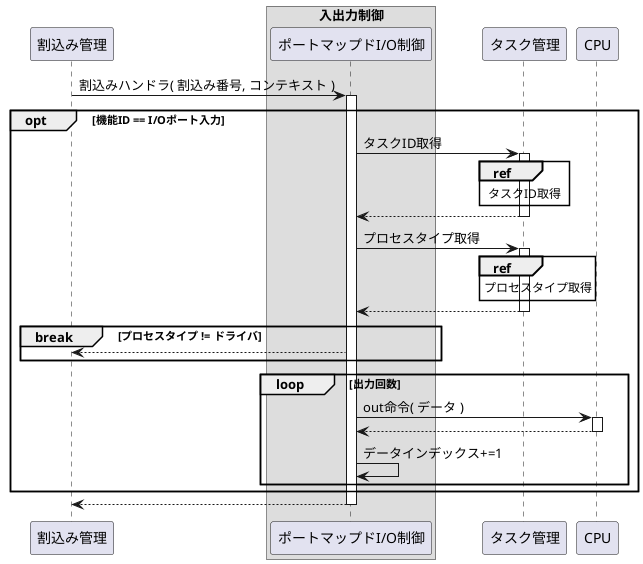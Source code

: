 @startuml

participant "割込み管理" as Intmng
box "入出力制御"
    participant "ポートマップドI/O制御" as port
end box
participant "タスク管理" as Taskmng
participant "CPU" as cpu

Intmng -> port: 割込みハンドラ( 割込み番号, コンテキスト )
activate port

opt 機能ID == I/Oポート入力

    port -> Taskmng: タスクID取得
    activate Taskmng
    ref over Taskmng: タスクID取得
    port <-- Taskmng:
    deactivate Taskmng

    port -> Taskmng: プロセスタイプ取得
    activate Taskmng
    ref over Taskmng: プロセスタイプ取得
    port <-- Taskmng:
    deactivate Taskmng

    break プロセスタイプ != ドライバ
        Intmng <-- port:
    end

    loop 出力回数
        port -> cpu: out命令( データ )
        activate cpu
        port <-- cpu:
        deactivate cpu

        port -> port: データインデックス+=1
    end loop

end

Intmng <-- port:
deactivate port

@enduml

